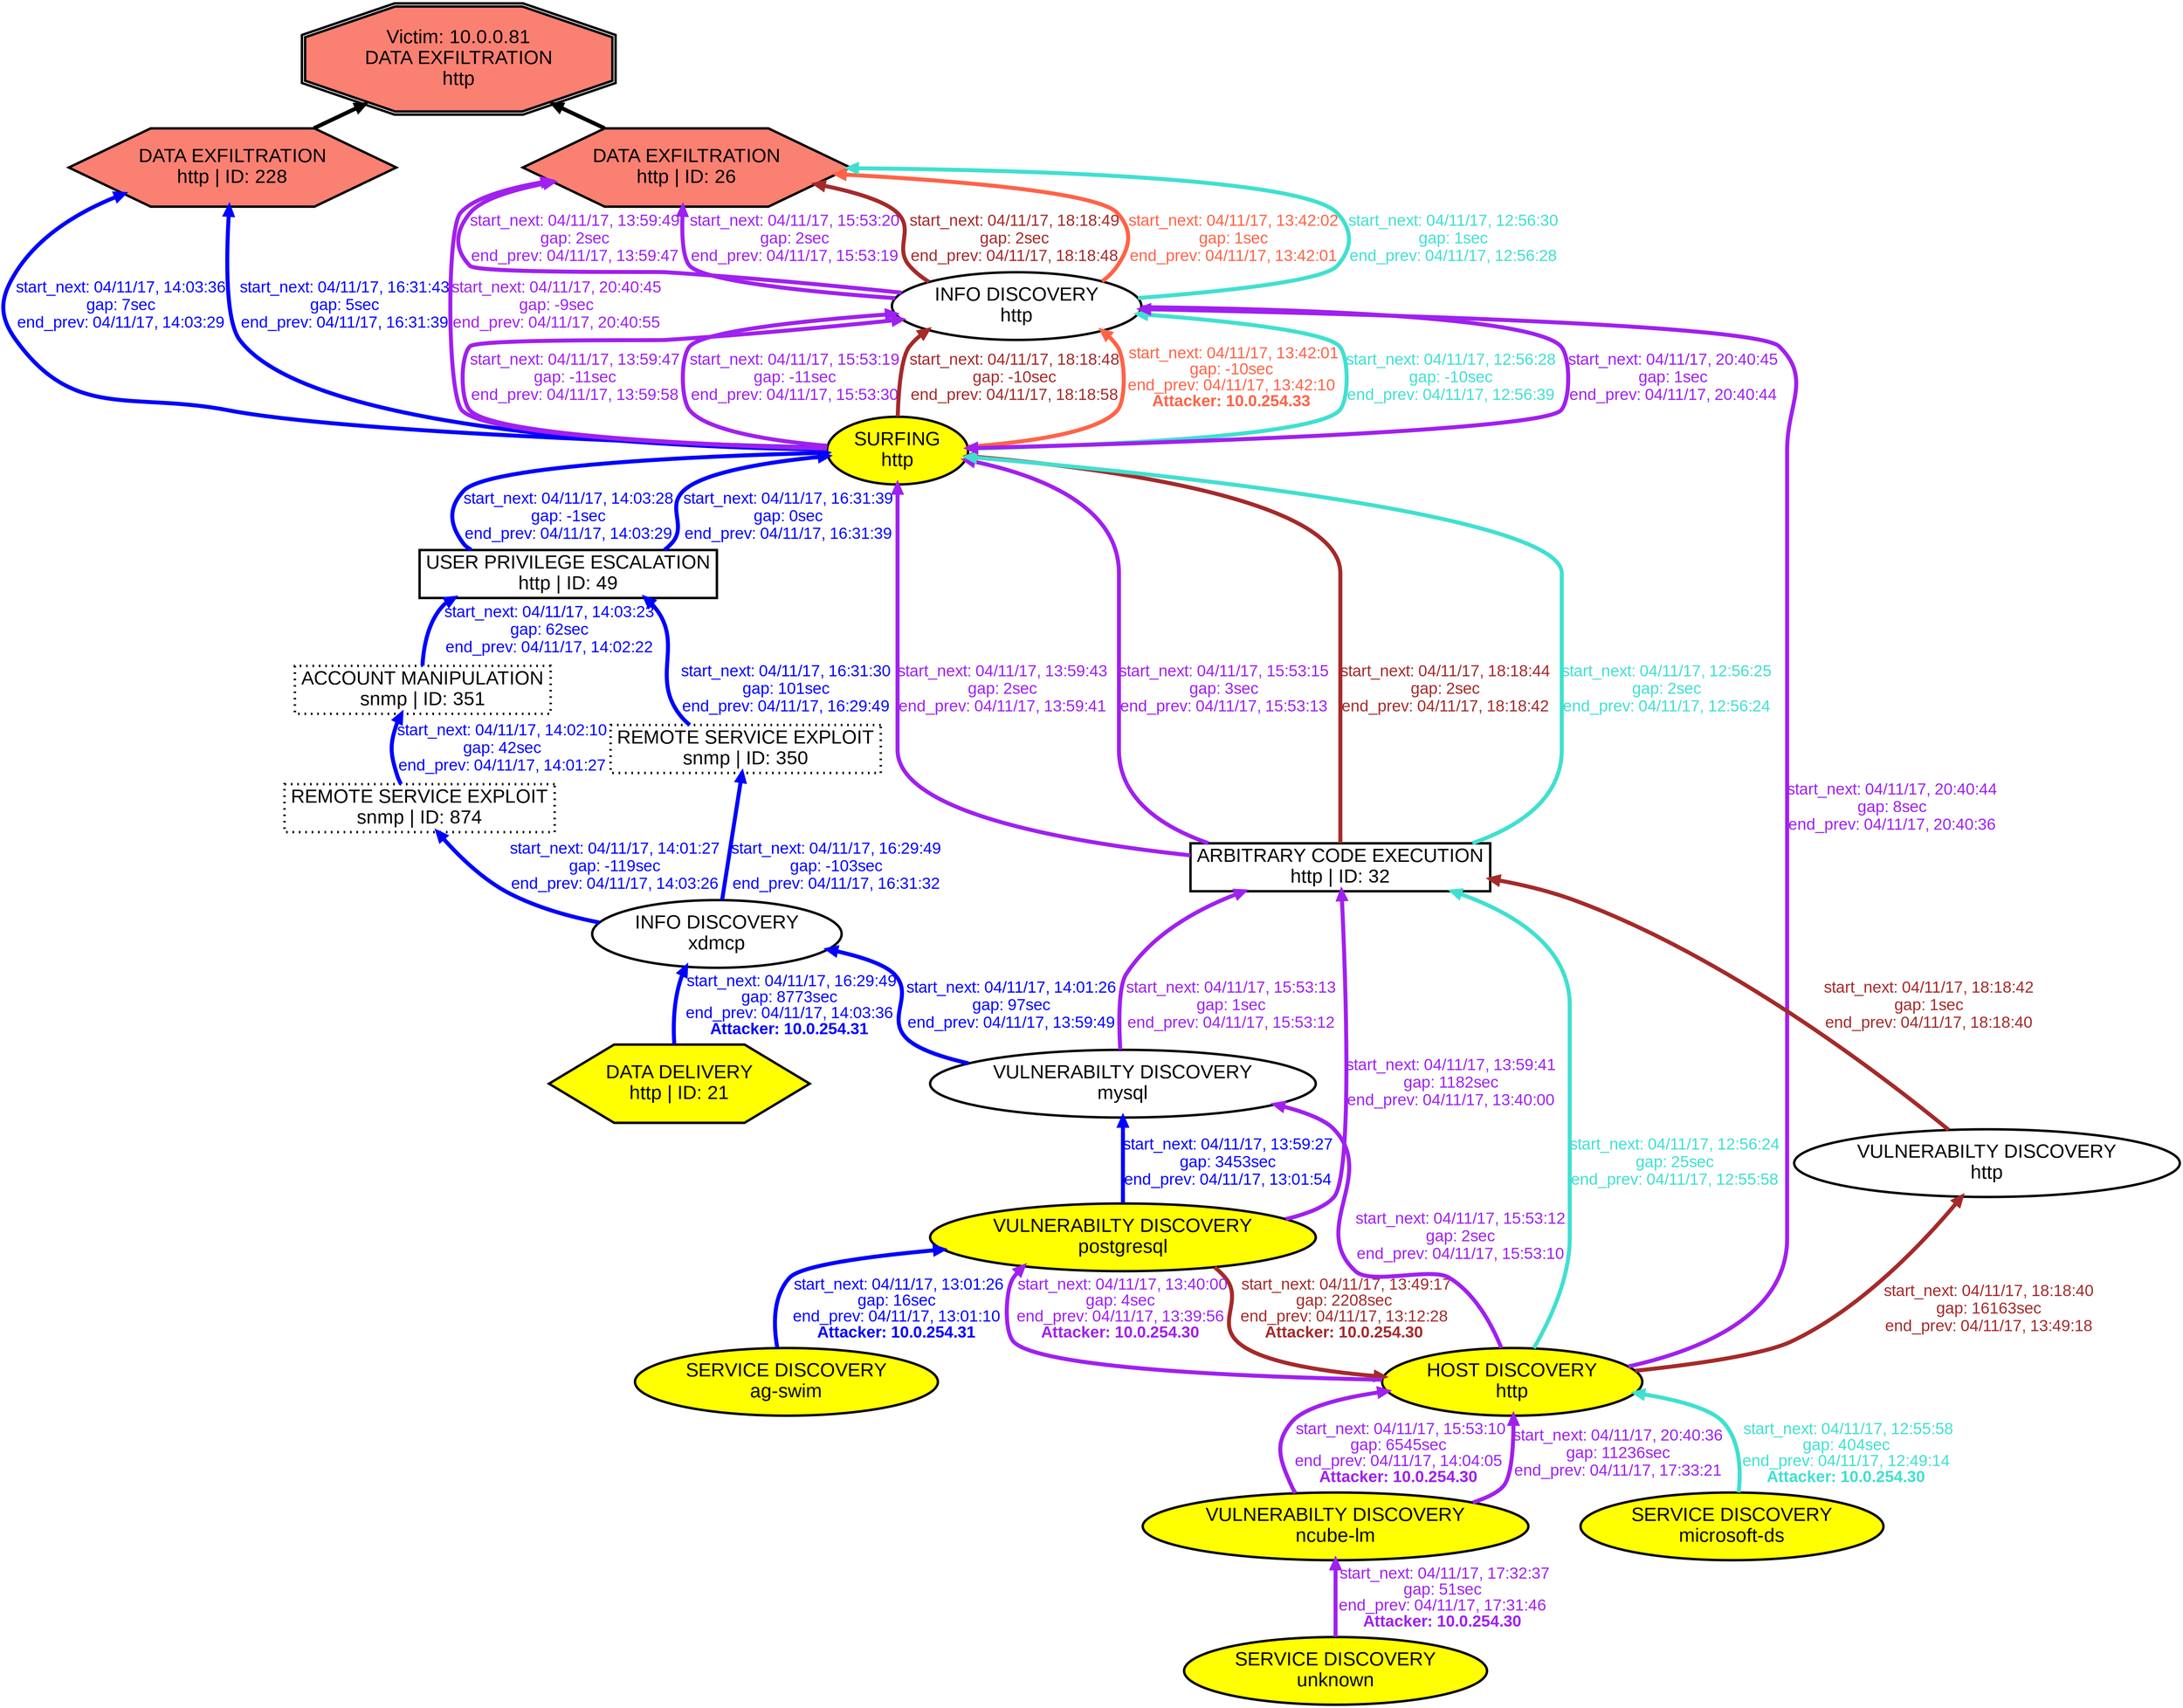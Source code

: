 digraph DATAEXFILTRATIONhttp {
rankdir="BT"; 
 graph [ nodesep="0.1", ranksep="0.02"] 
 node [ fontname=Arial, fontsize=24,penwidth=3]; 
 edge [ fontname=Arial, fontsize=20,penwidth=5 ];
"Victim: 10.0.0.81
DATA EXFILTRATION
http" [shape=doubleoctagon, style=filled, fillcolor=salmon];
{ rank = max; "Victim: 10.0.0.81
DATA EXFILTRATION
http"}
"DATA EXFILTRATION
http | ID: 228" -> "Victim: 10.0.0.81
DATA EXFILTRATION
http"
"DATA EXFILTRATION
http | ID: 228" [style=filled, fillcolor= salmon]
"DATA EXFILTRATION
http | ID: 26" -> "Victim: 10.0.0.81
DATA EXFILTRATION
http"
"DATA EXFILTRATION
http | ID: 26" [style=filled, fillcolor= salmon]
{ rank=same; "DATA EXFILTRATION
http | ID: 228" "DATA EXFILTRATION
http | ID: 26"}
"SERVICE DISCOVERY
ag-swim" [style=filled, fillcolor= yellow]
"SERVICE DISCOVERY
ag-swim" -> "VULNERABILTY DISCOVERY
postgresql" [ color=blue] [label=<<font color="blue"> start_next: 04/11/17, 13:01:26<br/>gap: 16sec<br/>end_prev: 04/11/17, 13:01:10</font><br/><font color="blue"><b>Attacker: 10.0.254.31</b></font>>]
"VULNERABILTY DISCOVERY
postgresql" -> "VULNERABILTY DISCOVERY
mysql" [ label="start_next: 04/11/17, 13:59:27
gap: 3453sec
end_prev: 04/11/17, 13:01:54"][ fontcolor="blue" color=blue]
"VULNERABILTY DISCOVERY
mysql" -> "INFO DISCOVERY
xdmcp" [ label="start_next: 04/11/17, 14:01:26
gap: 97sec
end_prev: 04/11/17, 13:59:49"][ fontcolor="blue" color=blue]
"INFO DISCOVERY
xdmcp" -> "REMOTE SERVICE EXPLOIT
snmp | ID: 874" [ label="start_next: 04/11/17, 14:01:27
gap: -119sec
end_prev: 04/11/17, 14:03:26"][ fontcolor="blue" color=blue]
"REMOTE SERVICE EXPLOIT
snmp | ID: 874" -> "ACCOUNT MANIPULATION
snmp | ID: 351" [ label="start_next: 04/11/17, 14:02:10
gap: 42sec
end_prev: 04/11/17, 14:01:27"][ fontcolor="blue" color=blue]
"ACCOUNT MANIPULATION
snmp | ID: 351" -> "USER PRIVILEGE ESCALATION
http | ID: 49" [ label="start_next: 04/11/17, 14:03:23
gap: 62sec
end_prev: 04/11/17, 14:02:22"][ fontcolor="blue" color=blue]
"USER PRIVILEGE ESCALATION
http | ID: 49" -> "SURFING
http" [ label="start_next: 04/11/17, 14:03:28
gap: -1sec
end_prev: 04/11/17, 14:03:29"][ fontcolor="blue" color=blue]
"SURFING
http" -> "DATA EXFILTRATION
http | ID: 228" [ label="start_next: 04/11/17, 14:03:36
gap: 7sec
end_prev: 04/11/17, 14:03:29"][ fontcolor="blue" color=blue]
"DATA DELIVERY
http | ID: 21" [style=filled, fillcolor= yellow]
"DATA DELIVERY
http | ID: 21" -> "INFO DISCOVERY
xdmcp" [ color=blue] [label=<<font color="blue"> start_next: 04/11/17, 16:29:49<br/>gap: 8773sec<br/>end_prev: 04/11/17, 14:03:36</font><br/><font color="blue"><b>Attacker: 10.0.254.31</b></font>>]
"INFO DISCOVERY
xdmcp" -> "REMOTE SERVICE EXPLOIT
snmp | ID: 350" [ label="start_next: 04/11/17, 16:29:49
gap: -103sec
end_prev: 04/11/17, 16:31:32"][ fontcolor="blue" color=blue]
"REMOTE SERVICE EXPLOIT
snmp | ID: 350" -> "USER PRIVILEGE ESCALATION
http | ID: 49" [ label="start_next: 04/11/17, 16:31:30
gap: 101sec
end_prev: 04/11/17, 16:29:49"][ fontcolor="blue" color=blue]
"USER PRIVILEGE ESCALATION
http | ID: 49" -> "SURFING
http" [ label="start_next: 04/11/17, 16:31:39
gap: 0sec
end_prev: 04/11/17, 16:31:39"][ fontcolor="blue" color=blue]
"SURFING
http" -> "DATA EXFILTRATION
http | ID: 228" [ label="start_next: 04/11/17, 16:31:43
gap: 5sec
end_prev: 04/11/17, 16:31:39"][ fontcolor="blue" color=blue]
"HOST DISCOVERY
http" [style=filled, fillcolor= yellow]
"HOST DISCOVERY
http" -> "VULNERABILTY DISCOVERY
postgresql" [ color=purple] [label=<<font color="purple"> start_next: 04/11/17, 13:40:00<br/>gap: 4sec<br/>end_prev: 04/11/17, 13:39:56</font><br/><font color="purple"><b>Attacker: 10.0.254.30</b></font>>]
"VULNERABILTY DISCOVERY
postgresql" -> "ARBITRARY CODE EXECUTION
http | ID: 32" [ label="start_next: 04/11/17, 13:59:41
gap: 1182sec
end_prev: 04/11/17, 13:40:00"][ fontcolor="purple" color=purple]
"ARBITRARY CODE EXECUTION
http | ID: 32" -> "SURFING
http" [ label="start_next: 04/11/17, 13:59:43
gap: 2sec
end_prev: 04/11/17, 13:59:41"][ fontcolor="purple" color=purple]
"SURFING
http" -> "INFO DISCOVERY
http" [ label="start_next: 04/11/17, 13:59:47
gap: -11sec
end_prev: 04/11/17, 13:59:58"][ fontcolor="purple" color=purple]
"INFO DISCOVERY
http" -> "DATA EXFILTRATION
http | ID: 26" [ label="start_next: 04/11/17, 13:59:49
gap: 2sec
end_prev: 04/11/17, 13:59:47"][ fontcolor="purple" color=purple]
"VULNERABILTY DISCOVERY
ncube-lm" [style=filled, fillcolor= yellow]
"VULNERABILTY DISCOVERY
ncube-lm" -> "HOST DISCOVERY
http" [ color=purple] [label=<<font color="purple"> start_next: 04/11/17, 15:53:10<br/>gap: 6545sec<br/>end_prev: 04/11/17, 14:04:05</font><br/><font color="purple"><b>Attacker: 10.0.254.30</b></font>>]
"HOST DISCOVERY
http" -> "VULNERABILTY DISCOVERY
mysql" [ label="start_next: 04/11/17, 15:53:12
gap: 2sec
end_prev: 04/11/17, 15:53:10"][ fontcolor="purple" color=purple]
"VULNERABILTY DISCOVERY
mysql" -> "ARBITRARY CODE EXECUTION
http | ID: 32" [ label="start_next: 04/11/17, 15:53:13
gap: 1sec
end_prev: 04/11/17, 15:53:12"][ fontcolor="purple" color=purple]
"ARBITRARY CODE EXECUTION
http | ID: 32" -> "SURFING
http" [ label="start_next: 04/11/17, 15:53:15
gap: 3sec
end_prev: 04/11/17, 15:53:13"][ fontcolor="purple" color=purple]
"SURFING
http" -> "INFO DISCOVERY
http" [ label="start_next: 04/11/17, 15:53:19
gap: -11sec
end_prev: 04/11/17, 15:53:30"][ fontcolor="purple" color=purple]
"INFO DISCOVERY
http" -> "DATA EXFILTRATION
http | ID: 26" [ label="start_next: 04/11/17, 15:53:20
gap: 2sec
end_prev: 04/11/17, 15:53:19"][ fontcolor="purple" color=purple]
"SERVICE DISCOVERY
unknown" [style=filled, fillcolor= yellow]
"SERVICE DISCOVERY
unknown" -> "VULNERABILTY DISCOVERY
ncube-lm" [ color=purple] [label=<<font color="purple"> start_next: 04/11/17, 17:32:37<br/>gap: 51sec<br/>end_prev: 04/11/17, 17:31:46</font><br/><font color="purple"><b>Attacker: 10.0.254.30</b></font>>]
"VULNERABILTY DISCOVERY
ncube-lm" -> "HOST DISCOVERY
http" [ label="start_next: 04/11/17, 20:40:36
gap: 11236sec
end_prev: 04/11/17, 17:33:21"][ fontcolor="purple" color=purple]
"HOST DISCOVERY
http" -> "INFO DISCOVERY
http" [ label="start_next: 04/11/17, 20:40:44
gap: 8sec
end_prev: 04/11/17, 20:40:36"][ fontcolor="purple" color=purple]
"INFO DISCOVERY
http" -> "SURFING
http" [ label="start_next: 04/11/17, 20:40:45
gap: 1sec
end_prev: 04/11/17, 20:40:44"][ fontcolor="purple" color=purple]
"SURFING
http" -> "DATA EXFILTRATION
http | ID: 26" [ label="start_next: 04/11/17, 20:40:45
gap: -9sec
end_prev: 04/11/17, 20:40:55"][ fontcolor="purple" color=purple]
"VULNERABILTY DISCOVERY
postgresql" [style=filled, fillcolor= yellow]
"VULNERABILTY DISCOVERY
postgresql" -> "HOST DISCOVERY
http" [ color=brown] [label=<<font color="brown"> start_next: 04/11/17, 13:49:17<br/>gap: 2208sec<br/>end_prev: 04/11/17, 13:12:28</font><br/><font color="brown"><b>Attacker: 10.0.254.30</b></font>>]
"HOST DISCOVERY
http" -> "VULNERABILTY DISCOVERY
http" [ label="start_next: 04/11/17, 18:18:40
gap: 16163sec
end_prev: 04/11/17, 13:49:18"][ fontcolor="brown" color=brown]
"VULNERABILTY DISCOVERY
http" -> "ARBITRARY CODE EXECUTION
http | ID: 32" [ label="start_next: 04/11/17, 18:18:42
gap: 1sec
end_prev: 04/11/17, 18:18:40"][ fontcolor="brown" color=brown]
"ARBITRARY CODE EXECUTION
http | ID: 32" -> "SURFING
http" [ label="start_next: 04/11/17, 18:18:44
gap: 2sec
end_prev: 04/11/17, 18:18:42"][ fontcolor="brown" color=brown]
"SURFING
http" -> "INFO DISCOVERY
http" [ label="start_next: 04/11/17, 18:18:48
gap: -10sec
end_prev: 04/11/17, 18:18:58"][ fontcolor="brown" color=brown]
"INFO DISCOVERY
http" -> "DATA EXFILTRATION
http | ID: 26" [ label="start_next: 04/11/17, 18:18:49
gap: 2sec
end_prev: 04/11/17, 18:18:48"][ fontcolor="brown" color=brown]
"SURFING
http" [style=filled, fillcolor= yellow]
"SURFING
http" -> "INFO DISCOVERY
http" [ color=tomato] [label=<<font color="tomato"> start_next: 04/11/17, 13:42:01<br/>gap: -10sec<br/>end_prev: 04/11/17, 13:42:10</font><br/><font color="tomato"><b>Attacker: 10.0.254.33</b></font>>]
"INFO DISCOVERY
http" -> "DATA EXFILTRATION
http | ID: 26" [ label="start_next: 04/11/17, 13:42:02
gap: 1sec
end_prev: 04/11/17, 13:42:01"][ fontcolor="tomato" color=tomato]
"SERVICE DISCOVERY
microsoft-ds" [style=filled, fillcolor= yellow]
"SERVICE DISCOVERY
microsoft-ds" -> "HOST DISCOVERY
http" [ color=turquoise] [label=<<font color="turquoise"> start_next: 04/11/17, 12:55:58<br/>gap: 404sec<br/>end_prev: 04/11/17, 12:49:14</font><br/><font color="turquoise"><b>Attacker: 10.0.254.30</b></font>>]
"HOST DISCOVERY
http" -> "ARBITRARY CODE EXECUTION
http | ID: 32" [ label="start_next: 04/11/17, 12:56:24
gap: 25sec
end_prev: 04/11/17, 12:55:58"][ fontcolor="turquoise" color=turquoise]
"ARBITRARY CODE EXECUTION
http | ID: 32" -> "SURFING
http" [ label="start_next: 04/11/17, 12:56:25
gap: 2sec
end_prev: 04/11/17, 12:56:24"][ fontcolor="turquoise" color=turquoise]
"SURFING
http" -> "INFO DISCOVERY
http" [ label="start_next: 04/11/17, 12:56:28
gap: -10sec
end_prev: 04/11/17, 12:56:39"][ fontcolor="turquoise" color=turquoise]
"INFO DISCOVERY
http" -> "DATA EXFILTRATION
http | ID: 26" [ label="start_next: 04/11/17, 12:56:30
gap: 1sec
end_prev: 04/11/17, 12:56:28"][ fontcolor="turquoise" color=turquoise]
"SERVICE DISCOVERY
ag-swim" [shape=oval]
"SERVICE DISCOVERY
ag-swim" [tooltip="ET SCAN Potential VNC Scan 5900-5920"]
"VULNERABILTY DISCOVERY
postgresql" [shape=oval]
"VULNERABILTY DISCOVERY
postgresql" [tooltip="ET POLICY Suspicious inbound to MSSQL port 1433
ET POLICY Suspicious inbound to Oracle SQL port 1521
ET POLICY Suspicious inbound to PostgreSQL port 5432"]
"VULNERABILTY DISCOVERY
mysql" [shape=oval]
"VULNERABILTY DISCOVERY
mysql" [tooltip="ET POLICY Suspicious inbound to mySQL port 3306
ET POLICY Suspicious inbound to mSQL port 4333
ET POLICY Suspicious inbound to MSSQL port 1433
ET POLICY Suspicious inbound to Oracle SQL port 1521
ET POLICY Suspicious inbound to PostgreSQL port 5432"]
"INFO DISCOVERY
xdmcp" [shape=oval]
"INFO DISCOVERY
xdmcp" [tooltip="GPL WEB_SERVER mod_gzip_status access
GPL RPC xdmcp info query"]
"REMOTE SERVICE EXPLOIT
snmp | ID: 874" [style="dotted", shape=box]
"REMOTE SERVICE EXPLOIT
snmp | ID: 874" [tooltip="ET SNMP Samsung Printer SNMP Hardcode RW Community String"]
"ACCOUNT MANIPULATION
snmp | ID: 351" [style="dotted", shape=box]
"ACCOUNT MANIPULATION
snmp | ID: 351" [tooltip="GPL SNMP private access udp
GPL SNMP public access udp"]
"USER PRIVILEGE ESCALATION
http | ID: 49" [shape=box]
"USER PRIVILEGE ESCALATION
http | ID: 49" [tooltip="ET POLICY Outgoing Basic Auth Base64 HTTP Password detected unencrypted
ET POLICY Incoming Basic Auth Base64 HTTP Password detected unencrypted"]
"SURFING
http" [shape=oval]
"SURFING
http" [tooltip="ET WEB_SERVER WEB-PHP phpinfo access"]
"DATA EXFILTRATION
http | ID: 228" [shape=hexagon]
"DATA EXFILTRATION
http | ID: 228" [tooltip="ET WEB_SPECIFIC_APPS PHP-CGI query string parameter vulnerability"]
"DATA DELIVERY
http | ID: 21" [shape=hexagon]
"DATA DELIVERY
http | ID: 21" [tooltip="ET WEB_SERVER PHP tags in HTTP POST"]
"REMOTE SERVICE EXPLOIT
snmp | ID: 350" [style="dotted", shape=box]
"REMOTE SERVICE EXPLOIT
snmp | ID: 350" [tooltip="ET SNMP Samsung Printer SNMP Hardcode RW Community String"]
"HOST DISCOVERY
http" [shape=oval]
"HOST DISCOVERY
http" [tooltip="ET SCAN Possible Nmap User-Agent Observed
ET SCAN Nmap Scripting Engine User-Agent Detected (Nmap Scripting Engine)"]
"ARBITRARY CODE EXECUTION
http | ID: 32" [shape=box]
"ARBITRARY CODE EXECUTION
http | ID: 32" [tooltip="ET CURRENT_EVENTS QNAP Shellshock CVE-2014-6271"]
"INFO DISCOVERY
http" [shape=oval]
"INFO DISCOVERY
http" [tooltip="GPL WEB_SERVER globals.pl access"]
"DATA EXFILTRATION
http | ID: 26" [shape=hexagon]
"DATA EXFILTRATION
http | ID: 26" [tooltip="ET WEB_SPECIFIC_APPS PHP-CGI query string parameter vulnerability"]
"VULNERABILTY DISCOVERY
ncube-lm" [shape=oval]
"VULNERABILTY DISCOVERY
ncube-lm" [tooltip="ET POLICY Suspicious inbound to Oracle SQL port 1521
ET POLICY Suspicious inbound to mSQL port 4333"]
"SERVICE DISCOVERY
unknown" [shape=oval]
"SERVICE DISCOVERY
unknown" [tooltip="ET SCAN Potential VNC Scan 5800-5820"]
"VULNERABILTY DISCOVERY
http" [shape=oval]
"VULNERABILTY DISCOVERY
http" [tooltip="ET SCAN Nikto Web App Scan in Progress"]
"SERVICE DISCOVERY
microsoft-ds" [shape=oval]
"SERVICE DISCOVERY
microsoft-ds" [tooltip="ET SCAN Behavioral Unusual Port 445 traffic Potential Scan or Infection"]
}
